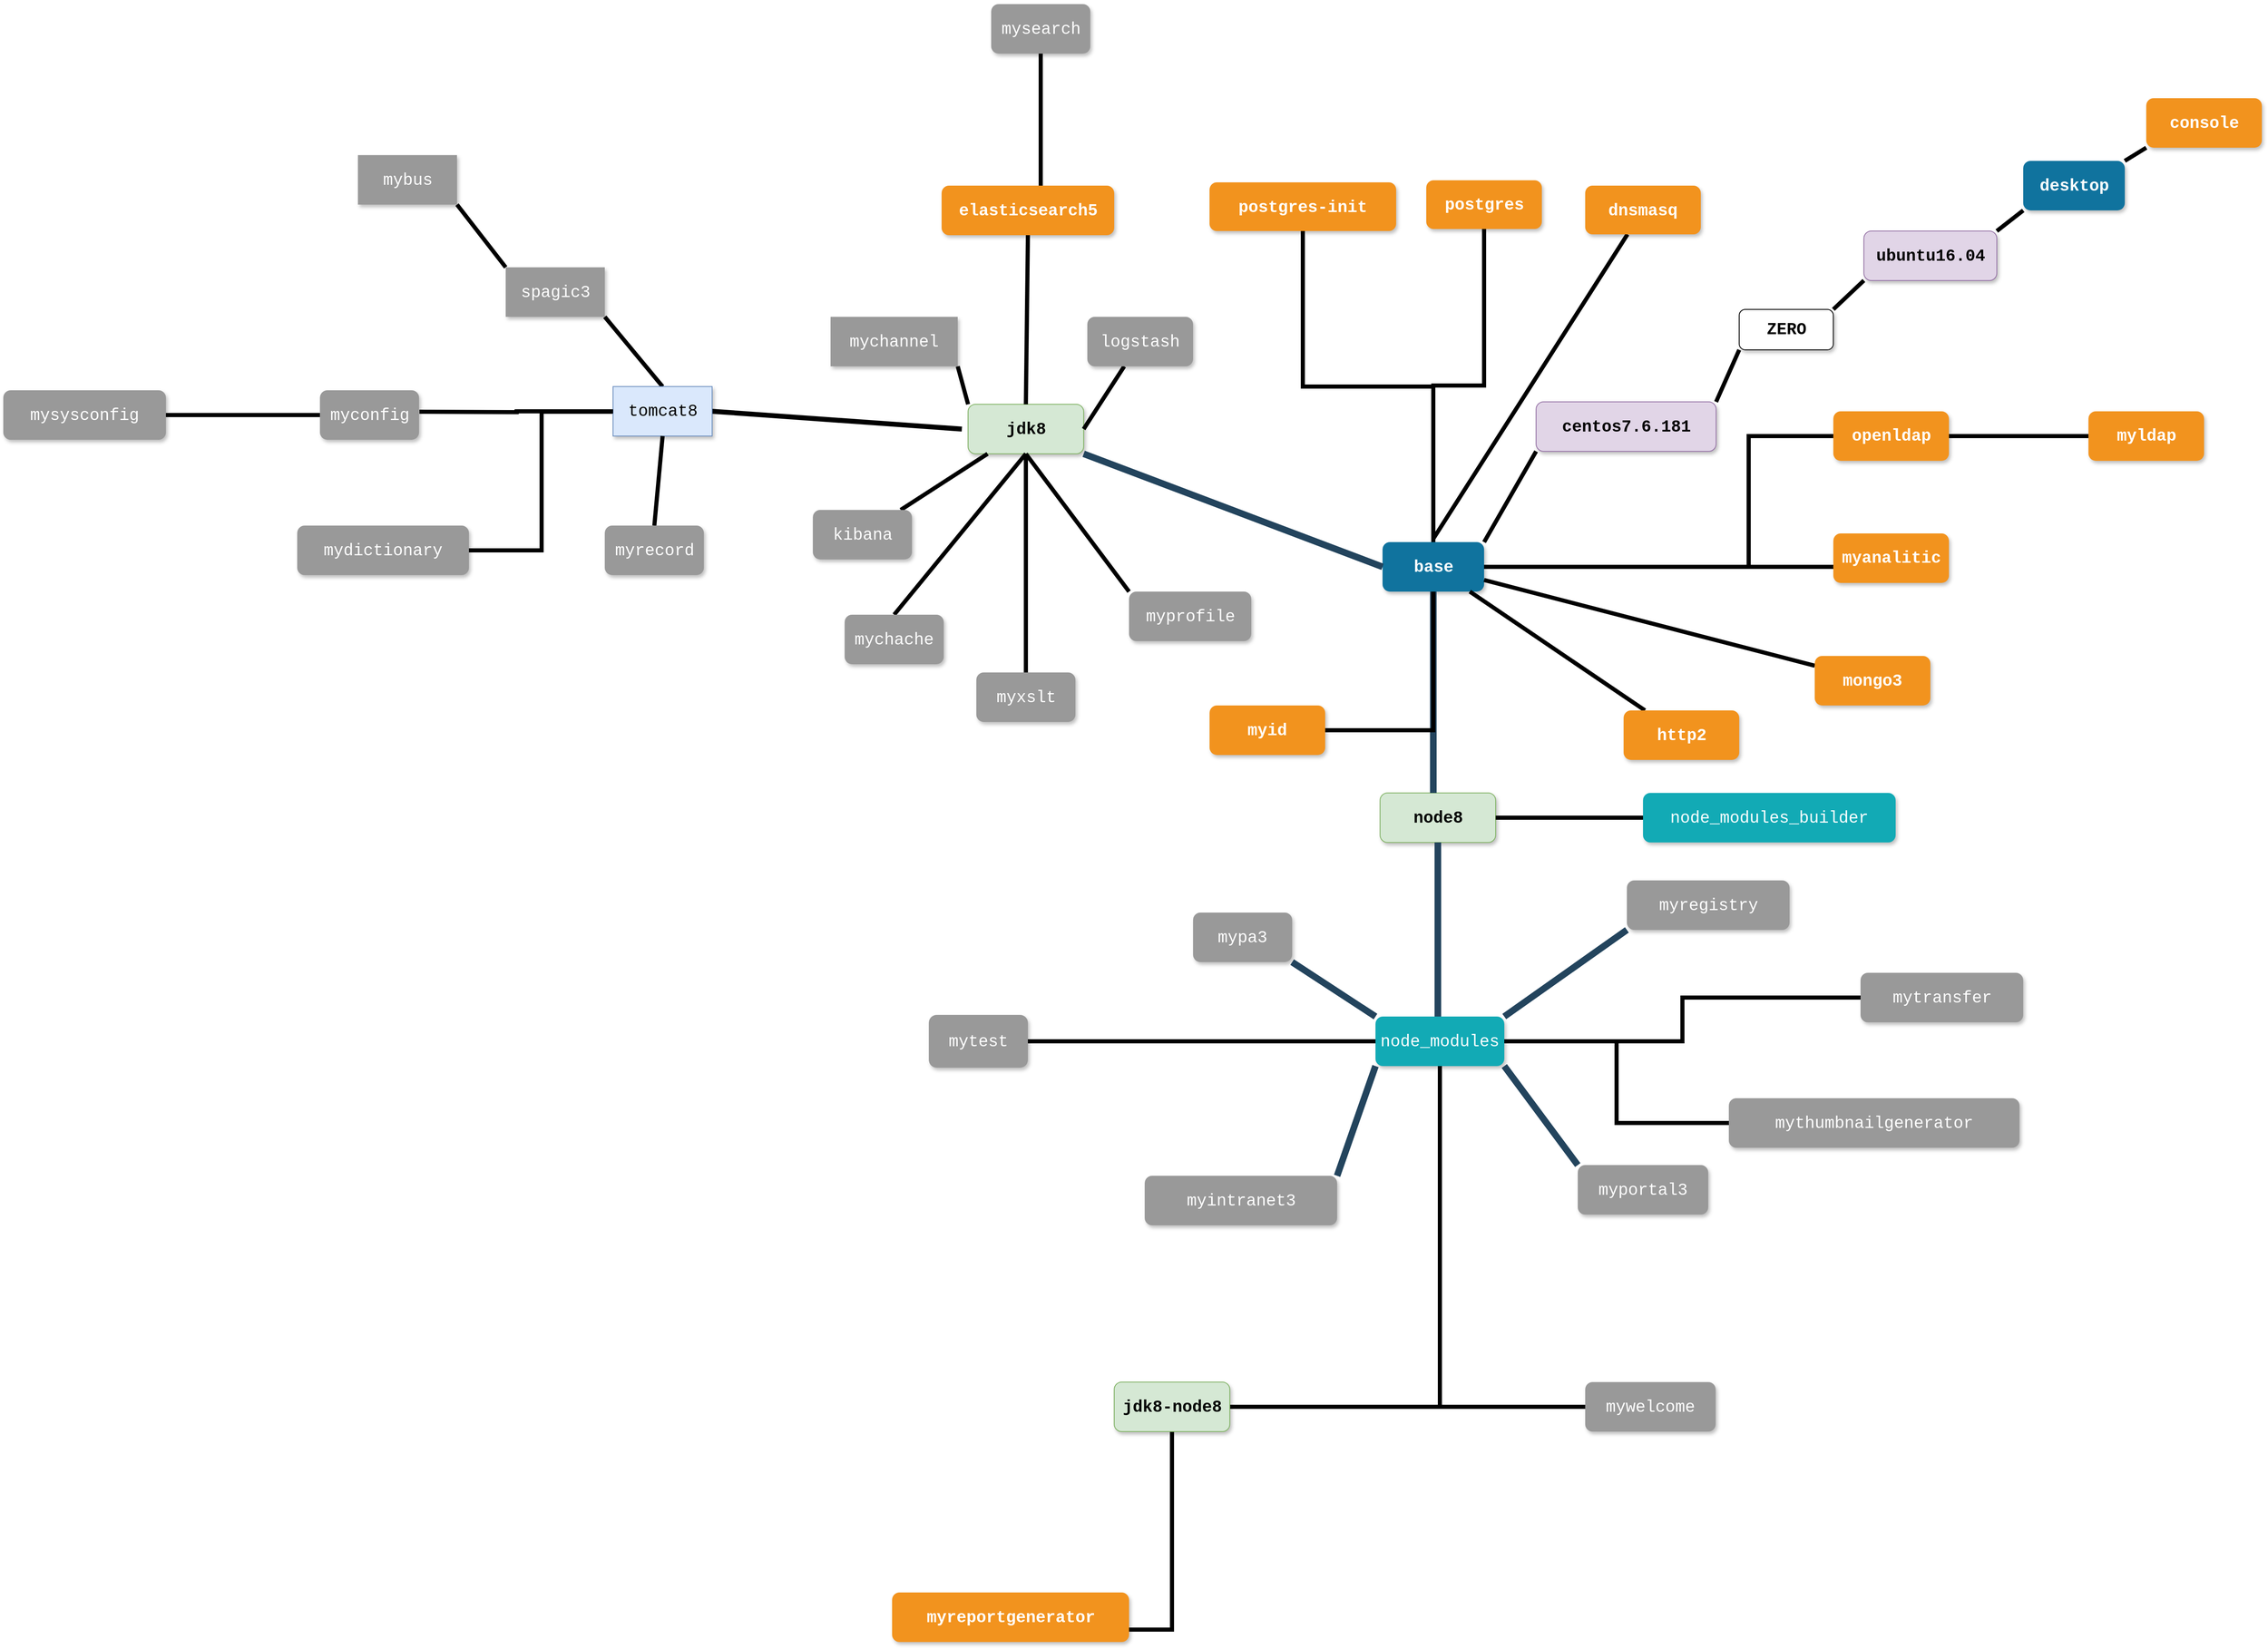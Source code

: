 <mxfile version="12.0.3" type="github" pages="1"><diagram name="Page-1" id="64c3da0e-402f-94eb-ee01-a36477274f13"><mxGraphModel dx="8627" dy="5380" grid="0" gridSize="10" guides="1" tooltips="1" connect="1" arrows="1" fold="1" page="1" pageScale="1" pageWidth="4681" pageHeight="3300" background="#ffffff" math="0" shadow="0"><root><mxCell id="0"/><mxCell id="1" parent="0"/><mxCell id="2" value="base" style="whiteSpace=wrap;rounded=1;shadow=1;fillColor=#10739E;strokeColor=none;fontColor=#FFFFFF;fontStyle=1;fontSize=20;fontFamily=Courier New;" parent="1" vertex="1"><mxGeometry x="756.539" y="273.977" width="123" height="60" as="geometry"/></mxCell><mxCell id="3" value="node8" style="whiteSpace=wrap;rounded=1;fillColor=#d5e8d4;strokeColor=#82b366;shadow=1;fontStyle=1;fontSize=20;fontFamily=Courier New;" parent="1" vertex="1"><mxGeometry x="753.539" y="577.977" width="140" height="60" as="geometry"/></mxCell><mxCell id="bUWu-asXfypw-r32qk8q-242" style="edgeStyle=orthogonalEdgeStyle;rounded=0;orthogonalLoop=1;jettySize=auto;html=1;entryX=1;entryY=0.5;entryDx=0;entryDy=0;strokeWidth=6;noEdgeStyle=1;orthogonal=1;endArrow=none;endFill=0;fontFamily=Courier New;fontSize=20;" edge="1" parent="1" target="bUWu-asXfypw-r32qk8q-240"><mxGeometry relative="1" as="geometry"><mxPoint x="247" y="137" as="sourcePoint"/></mxGeometry></mxCell><mxCell id="4" value="jdk8" style="whiteSpace=wrap;rounded=1;fillColor=#d5e8d4;strokeColor=#82b366;shadow=1;fontStyle=1;fontSize=20;fontFamily=Courier New;" parent="1" vertex="1"><mxGeometry x="254.539" y="106.977" width="140" height="60" as="geometry"/></mxCell><mxCell id="10" value="node_modules" style="whiteSpace=wrap;rounded=1;fillColor=#12AAB5;strokeColor=none;shadow=1;fontColor=#FFFFFF;fontFamily=Courier New;fontSize=20;" parent="1" vertex="1"><mxGeometry x="748" y="849" width="156" height="60" as="geometry"/></mxCell><mxCell id="23" value="myportal3" style="whiteSpace=wrap;rounded=1;fillColor=#999999;strokeColor=none;shadow=1;fontColor=#FFFFFF;fontStyle=0;fontFamily=Courier New;fontSize=20;" parent="1" vertex="1"><mxGeometry x="993" y="1029" width="158" height="60" as="geometry"/></mxCell><mxCell id="24" value="mypa3" style="whiteSpace=wrap;rounded=1;fillColor=#999999;strokeColor=none;shadow=1;fontColor=#FFFFFF;fontStyle=0;fontFamily=Courier New;fontSize=20;" parent="1" vertex="1"><mxGeometry x="527.039" y="722.977" width="120" height="60" as="geometry"/></mxCell><mxCell id="26" value="myregistry" style="whiteSpace=wrap;rounded=1;fillColor=#999999;strokeColor=none;shadow=1;fontColor=#FFFFFF;fontStyle=0;fontFamily=Courier New;fontSize=20;" parent="1" vertex="1"><mxGeometry x="1052.5" y="684" width="197" height="60" as="geometry"/></mxCell><mxCell id="27" value="myintranet3" style="whiteSpace=wrap;rounded=1;fillColor=#999999;strokeColor=none;shadow=1;fontColor=#FFFFFF;fontStyle=0;fontFamily=Courier New;fontSize=20;" parent="1" vertex="1"><mxGeometry x="468.5" y="1042" width="233" height="60" as="geometry"/></mxCell><mxCell id="103" value="" style="edgeStyle=elbowEdgeStyle;elbow=vertical;rounded=0;fontColor=#000000;endArrow=none;endFill=0;strokeWidth=8;strokeColor=#23445D;noEdgeStyle=1;orthogonal=1;fontFamily=Courier New;fontSize=20;" parent="1" source="3" target="10" edge="1"><mxGeometry width="100" height="100" relative="1" as="geometry"><mxPoint x="20" y="290" as="sourcePoint"/><mxPoint x="120" y="190" as="targetPoint"/><Array as="points"/></mxGeometry></mxCell><mxCell id="105" value="" style="edgeStyle=elbowEdgeStyle;elbow=horizontal;rounded=0;fontColor=#000000;endArrow=none;endFill=0;strokeWidth=8;strokeColor=#23445D;noEdgeStyle=1;orthogonal=1;fontFamily=Courier New;fontSize=20;" parent="1" source="10" target="23" edge="1"><mxGeometry width="100" height="100" relative="1" as="geometry"><mxPoint x="10" y="480" as="sourcePoint"/><mxPoint x="110" y="380" as="targetPoint"/><Array as="points"/></mxGeometry></mxCell><mxCell id="106" value="" style="edgeStyle=elbowEdgeStyle;elbow=horizontal;rounded=0;fontColor=#000000;endArrow=none;endFill=0;strokeWidth=8;strokeColor=#23445D;noEdgeStyle=1;orthogonal=1;fontFamily=Courier New;fontSize=20;" parent="1" source="10" target="24" edge="1"><mxGeometry width="100" height="100" relative="1" as="geometry"><mxPoint x="80" y="340" as="sourcePoint"/><mxPoint x="80" y="440" as="targetPoint"/><Array as="points"/></mxGeometry></mxCell><mxCell id="107" value="" style="edgeStyle=elbowEdgeStyle;elbow=horizontal;rounded=0;fontColor=#000000;endArrow=none;endFill=0;strokeWidth=8;strokeColor=#23445D;noEdgeStyle=1;orthogonal=1;fontFamily=Courier New;fontSize=20;" parent="1" source="10" target="27" edge="1"><mxGeometry width="100" height="100" relative="1" as="geometry"><mxPoint x="80" y="340" as="sourcePoint"/><mxPoint x="80" y="440" as="targetPoint"/><Array as="points"/></mxGeometry></mxCell><mxCell id="109" value="" style="edgeStyle=elbowEdgeStyle;elbow=horizontal;rounded=0;fontColor=#000000;endArrow=none;endFill=0;strokeWidth=8;strokeColor=#23445D;noEdgeStyle=1;orthogonal=1;fontFamily=Courier New;fontSize=20;" parent="1" source="10" target="26" edge="1"><mxGeometry width="100" height="100" relative="1" as="geometry"><mxPoint x="100" y="360" as="sourcePoint"/><mxPoint x="100" y="460" as="targetPoint"/><Array as="points"/></mxGeometry></mxCell><mxCell id="229" value="" style="edgeStyle=elbowEdgeStyle;elbow=vertical;rounded=0;fontColor=#000000;endArrow=none;endFill=0;strokeWidth=8;strokeColor=#23445D;noEdgeStyle=1;orthogonal=1;fontFamily=Courier New;fontSize=20;" parent="1" source="2" target="3" edge="1"><mxGeometry width="100" height="100" relative="1" as="geometry"><mxPoint x="540" y="140" as="sourcePoint"/><mxPoint x="640" y="40" as="targetPoint"/><Array as="points"/></mxGeometry></mxCell><mxCell id="230" value="" style="edgeStyle=elbowEdgeStyle;elbow=vertical;rounded=0;fontColor=#000000;endArrow=none;endFill=0;strokeWidth=8;strokeColor=#23445D;noEdgeStyle=1;orthogonal=1;fontFamily=Courier New;fontSize=20;exitX=0;exitY=0.5;exitDx=0;exitDy=0;" parent="1" source="2" target="4" edge="1"><mxGeometry width="100" height="100" relative="1" as="geometry"><mxPoint x="550" y="150" as="sourcePoint"/><mxPoint x="650" y="50" as="targetPoint"/><Array as="points"/></mxGeometry></mxCell><mxCell id="bUWu-asXfypw-r32qk8q-245" style="edgeStyle=orthogonalEdgeStyle;rounded=0;orthogonalLoop=1;jettySize=auto;html=1;endArrow=none;endFill=0;strokeWidth=5;noEdgeStyle=1;orthogonal=1;fontFamily=Courier New;fontSize=20;" edge="1" parent="1" source="bUWu-asXfypw-r32qk8q-230" target="4"><mxGeometry relative="1" as="geometry"/></mxCell><mxCell id="bUWu-asXfypw-r32qk8q-230" value="mychannel" style="whiteSpace=wrap;rounded=1;fillColor=#999999;strokeColor=none;shadow=1;fontColor=#FFFFFF;fontStyle=0;arcSize=0;fontFamily=Courier New;fontSize=20;" vertex="1" parent="1"><mxGeometry x="88" y="1" width="154" height="60" as="geometry"/></mxCell><mxCell id="bUWu-asXfypw-r32qk8q-246" style="edgeStyle=orthogonalEdgeStyle;rounded=0;orthogonalLoop=1;jettySize=auto;html=1;endArrow=none;endFill=0;strokeWidth=5;noEdgeStyle=1;orthogonal=1;fontFamily=Courier New;fontSize=20;entryX=0.5;entryY=1;entryDx=0;entryDy=0;exitX=0.5;exitY=0;exitDx=0;exitDy=0;" edge="1" parent="1" source="bUWu-asXfypw-r32qk8q-231" target="4"><mxGeometry relative="1" as="geometry"><mxPoint x="265" y="326" as="sourcePoint"/><Array as="points"/></mxGeometry></mxCell><mxCell id="bUWu-asXfypw-r32qk8q-231" value="mychache" style="whiteSpace=wrap;rounded=1;fillColor=#999999;strokeColor=none;shadow=1;fontColor=#FFFFFF;fontStyle=0;fontFamily=Courier New;fontSize=20;" vertex="1" parent="1"><mxGeometry x="105.039" y="361.977" width="120" height="60" as="geometry"/></mxCell><mxCell id="bUWu-asXfypw-r32qk8q-248" style="edgeStyle=orthogonalEdgeStyle;rounded=0;orthogonalLoop=1;jettySize=auto;html=1;endArrow=none;endFill=0;strokeWidth=5;noEdgeStyle=1;orthogonal=1;fontFamily=Courier New;fontSize=20;" edge="1" parent="1" source="bUWu-asXfypw-r32qk8q-236" target="bUWu-asXfypw-r32qk8q-237"><mxGeometry relative="1" as="geometry"><Array as="points"/></mxGeometry></mxCell><mxCell id="bUWu-asXfypw-r32qk8q-236" value="mybus" style="whiteSpace=wrap;rounded=1;fillColor=#999999;strokeColor=none;shadow=1;fontColor=#FFFFFF;fontStyle=0;arcSize=0;fontFamily=Courier New;fontSize=20;" vertex="1" parent="1"><mxGeometry x="-484.461" y="-195.023" width="120" height="60" as="geometry"/></mxCell><mxCell id="bUWu-asXfypw-r32qk8q-247" style="edgeStyle=orthogonalEdgeStyle;rounded=0;orthogonalLoop=1;jettySize=auto;html=1;entryX=0.5;entryY=0;entryDx=0;entryDy=0;endArrow=none;endFill=0;strokeWidth=5;noEdgeStyle=1;orthogonal=1;fontFamily=Courier New;fontSize=20;" edge="1" parent="1" source="bUWu-asXfypw-r32qk8q-237" target="bUWu-asXfypw-r32qk8q-240"><mxGeometry relative="1" as="geometry"><Array as="points"/></mxGeometry></mxCell><mxCell id="bUWu-asXfypw-r32qk8q-237" value="spagic3" style="whiteSpace=wrap;rounded=1;fillColor=#999999;strokeColor=none;shadow=1;fontColor=#FFFFFF;fontStyle=0;arcSize=0;fontFamily=Courier New;fontSize=20;" vertex="1" parent="1"><mxGeometry x="-305.461" y="-59.023" width="120" height="60" as="geometry"/></mxCell><mxCell id="bUWu-asXfypw-r32qk8q-240" value="tomcat8" style="whiteSpace=wrap;rounded=1;fillColor=#dae8fc;strokeColor=#6c8ebf;shadow=1;fontStyle=0;arcSize=0;fontFamily=Courier New;fontSize=20;" vertex="1" parent="1"><mxGeometry x="-175.461" y="85.477" width="120" height="60" as="geometry"/></mxCell><mxCell id="bUWu-asXfypw-r32qk8q-251" style="edgeStyle=orthogonalEdgeStyle;rounded=0;orthogonalLoop=1;jettySize=auto;html=1;strokeWidth=5;endArrow=none;endFill=0;noEdgeStyle=1;orthogonal=1;fontFamily=Courier New;fontSize=20;entryX=0.5;entryY=1;entryDx=0;entryDy=0;" edge="1" parent="1" source="bUWu-asXfypw-r32qk8q-249" target="4"><mxGeometry relative="1" as="geometry"><Array as="points"/></mxGeometry></mxCell><mxCell id="bUWu-asXfypw-r32qk8q-249" value="myprofile" style="whiteSpace=wrap;rounded=1;fillColor=#999999;strokeColor=none;shadow=1;fontColor=#FFFFFF;fontStyle=0;fontFamily=Courier New;fontSize=20;" vertex="1" parent="1"><mxGeometry x="449.5" y="334" width="148" height="60" as="geometry"/></mxCell><mxCell id="bUWu-asXfypw-r32qk8q-253" style="edgeStyle=orthogonalEdgeStyle;rounded=0;orthogonalLoop=1;jettySize=auto;html=1;endArrow=none;endFill=0;strokeWidth=5;noEdgeStyle=1;orthogonal=1;fontFamily=Courier New;fontSize=20;entryX=0.5;entryY=1;entryDx=0;entryDy=0;exitX=0.5;exitY=0;exitDx=0;exitDy=0;" edge="1" parent="1" source="bUWu-asXfypw-r32qk8q-252" target="bUWu-asXfypw-r32qk8q-240"><mxGeometry relative="1" as="geometry"><Array as="points"/></mxGeometry></mxCell><mxCell id="bUWu-asXfypw-r32qk8q-252" value="myrecord" style="whiteSpace=wrap;rounded=1;fillColor=#999999;strokeColor=none;shadow=1;fontColor=#FFFFFF;fontStyle=0;fontFamily=Courier New;fontSize=20;" vertex="1" parent="1"><mxGeometry x="-185.461" y="253.977" width="120" height="60" as="geometry"/></mxCell><mxCell id="bUWu-asXfypw-r32qk8q-257" style="edgeStyle=orthogonalEdgeStyle;rounded=0;orthogonalLoop=1;jettySize=auto;html=1;endArrow=none;endFill=0;strokeWidth=5;noEdgeStyle=1;orthogonal=1;fontFamily=Courier New;fontSize=20;entryX=0.5;entryY=0;entryDx=0;entryDy=0;exitX=0.5;exitY=1;exitDx=0;exitDy=0;" edge="1" parent="1" source="bUWu-asXfypw-r32qk8q-254" target="4"><mxGeometry relative="1" as="geometry"><Array as="points"/></mxGeometry></mxCell><mxCell id="bUWu-asXfypw-r32qk8q-254" value="elasticsearch5" style="whiteSpace=wrap;rounded=1;fillColor=#F2931E;strokeColor=none;shadow=1;fontColor=#FFFFFF;fontStyle=1;fontSize=20;fontFamily=Courier New;" vertex="1" parent="1"><mxGeometry x="222.5" y="-158" width="209" height="60" as="geometry"/></mxCell><mxCell id="bUWu-asXfypw-r32qk8q-256" style="edgeStyle=orthogonalEdgeStyle;rounded=0;orthogonalLoop=1;jettySize=auto;html=1;endArrow=none;endFill=0;strokeWidth=5;noEdgeStyle=1;orthogonal=1;fontFamily=Courier New;fontSize=20;" edge="1" parent="1" source="bUWu-asXfypw-r32qk8q-255" target="bUWu-asXfypw-r32qk8q-254"><mxGeometry relative="1" as="geometry"><Array as="points"/></mxGeometry></mxCell><mxCell id="bUWu-asXfypw-r32qk8q-255" value="mysearch" style="whiteSpace=wrap;rounded=1;fillColor=#999999;strokeColor=none;shadow=1;fontColor=#FFFFFF;fontStyle=0;fontFamily=Courier New;fontSize=20;" vertex="1" parent="1"><mxGeometry x="282.539" y="-378.023" width="120" height="60" as="geometry"/></mxCell><mxCell id="bUWu-asXfypw-r32qk8q-262" style="edgeStyle=orthogonalEdgeStyle;rounded=0;orthogonalLoop=1;jettySize=auto;html=1;endArrow=none;endFill=0;strokeWidth=5;noEdgeStyle=1;orthogonal=1;fontFamily=Courier New;fontSize=20;" edge="1" parent="1" source="bUWu-asXfypw-r32qk8q-258" target="bUWu-asXfypw-r32qk8q-261"><mxGeometry relative="1" as="geometry"><Array as="points"/></mxGeometry></mxCell><mxCell id="bUWu-asXfypw-r32qk8q-258" value="desktop" style="whiteSpace=wrap;rounded=1;shadow=1;fillColor=#10739E;strokeColor=none;fontColor=#FFFFFF;fontStyle=1;fontSize=20;fontFamily=Courier New;" vertex="1" parent="1"><mxGeometry x="1532.539" y="-188.023" width="123" height="60" as="geometry"/></mxCell><mxCell id="bUWu-asXfypw-r32qk8q-260" style="edgeStyle=orthogonalEdgeStyle;rounded=0;orthogonalLoop=1;jettySize=auto;html=1;endArrow=none;endFill=0;strokeWidth=5;noEdgeStyle=1;orthogonal=1;fontFamily=Courier New;fontSize=20;" edge="1" parent="1" source="bUWu-asXfypw-r32qk8q-259" target="bUWu-asXfypw-r32qk8q-258"><mxGeometry relative="1" as="geometry"><Array as="points"/></mxGeometry></mxCell><mxCell id="bUWu-asXfypw-r32qk8q-259" value="console" style="whiteSpace=wrap;rounded=1;fillColor=#F2931E;strokeColor=none;shadow=1;fontColor=#FFFFFF;fontStyle=1;fontSize=20;fontFamily=Courier New;" vertex="1" parent="1"><mxGeometry x="1681.539" y="-264.023" width="140" height="60" as="geometry"/></mxCell><mxCell id="bUWu-asXfypw-r32qk8q-266" style="edgeStyle=orthogonalEdgeStyle;rounded=0;orthogonalLoop=1;jettySize=auto;html=1;endArrow=none;endFill=0;strokeWidth=5;noEdgeStyle=1;orthogonal=1;fontFamily=Courier New;fontSize=20;" edge="1" parent="1" source="bUWu-asXfypw-r32qk8q-261" target="bUWu-asXfypw-r32qk8q-265"><mxGeometry relative="1" as="geometry"><Array as="points"/></mxGeometry></mxCell><mxCell id="bUWu-asXfypw-r32qk8q-261" value="ubuntu16.04" style="whiteSpace=wrap;rounded=1;shadow=1;fillColor=#e1d5e7;strokeColor=#9673a6;fontStyle=1;fontSize=20;fontFamily=Courier New;" vertex="1" parent="1"><mxGeometry x="1339.539" y="-103.023" width="161" height="60" as="geometry"/></mxCell><mxCell id="bUWu-asXfypw-r32qk8q-264" style="edgeStyle=orthogonalEdgeStyle;rounded=0;orthogonalLoop=1;jettySize=auto;html=1;endArrow=none;endFill=0;strokeWidth=5;noEdgeStyle=1;orthogonal=1;fontFamily=Courier New;fontSize=20;" edge="1" parent="1" source="bUWu-asXfypw-r32qk8q-263" target="2"><mxGeometry relative="1" as="geometry"><Array as="points"/></mxGeometry></mxCell><mxCell id="bUWu-asXfypw-r32qk8q-267" style="edgeStyle=orthogonalEdgeStyle;rounded=0;orthogonalLoop=1;jettySize=auto;html=1;endArrow=none;endFill=0;strokeWidth=5;noEdgeStyle=1;orthogonal=1;fontFamily=Courier New;fontSize=20;" edge="1" parent="1" source="bUWu-asXfypw-r32qk8q-263" target="bUWu-asXfypw-r32qk8q-265"><mxGeometry relative="1" as="geometry"><Array as="points"/></mxGeometry></mxCell><mxCell id="bUWu-asXfypw-r32qk8q-263" value="centos7.6.181" style="whiteSpace=wrap;rounded=1;shadow=1;fillColor=#e1d5e7;strokeColor=#9673a6;fontStyle=1;fontSize=20;fontFamily=Courier New;" vertex="1" parent="1"><mxGeometry x="942.539" y="103.977" width="218" height="60" as="geometry"/></mxCell><mxCell id="bUWu-asXfypw-r32qk8q-265" value="ZERO" style="whiteSpace=wrap;rounded=1;shadow=1;fontStyle=1;fontSize=20;fontFamily=Courier New;" vertex="1" parent="1"><mxGeometry x="1188.539" y="-8.023" width="114" height="49" as="geometry"/></mxCell><mxCell id="bUWu-asXfypw-r32qk8q-270" style="edgeStyle=orthogonalEdgeStyle;rounded=0;orthogonalLoop=1;jettySize=auto;html=1;endArrow=none;endFill=0;strokeWidth=5;noEdgeStyle=1;fontFamily=Courier New;fontSize=20;" edge="1" parent="1" source="bUWu-asXfypw-r32qk8q-268"><mxGeometry relative="1" as="geometry"><mxPoint x="818" y="270" as="targetPoint"/></mxGeometry></mxCell><mxCell id="bUWu-asXfypw-r32qk8q-268" value="dnsmasq" style="whiteSpace=wrap;rounded=1;fillColor=#F2931E;strokeColor=none;shadow=1;fontColor=#FFFFFF;fontStyle=1;fontSize=20;fontFamily=Courier New;" vertex="1" parent="1"><mxGeometry x="1002" y="-158" width="140" height="59" as="geometry"/></mxCell><mxCell id="bUWu-asXfypw-r32qk8q-272" style="edgeStyle=orthogonalEdgeStyle;rounded=0;orthogonalLoop=1;jettySize=auto;html=1;endArrow=none;endFill=0;strokeWidth=5;noEdgeStyle=1;fontFamily=Courier New;fontSize=20;" edge="1" parent="1" source="bUWu-asXfypw-r32qk8q-271" target="2"><mxGeometry relative="1" as="geometry"/></mxCell><mxCell id="bUWu-asXfypw-r32qk8q-271" value="http2" style="whiteSpace=wrap;rounded=1;fillColor=#F2931E;strokeColor=none;shadow=1;fontColor=#FFFFFF;fontStyle=1;fontSize=20;fontFamily=Courier New;" vertex="1" parent="1"><mxGeometry x="1048.539" y="477.977" width="140" height="60" as="geometry"/></mxCell><mxCell id="bUWu-asXfypw-r32qk8q-274" style="edgeStyle=orthogonalEdgeStyle;rounded=0;orthogonalLoop=1;jettySize=auto;html=1;endArrow=none;endFill=0;strokeWidth=5;noEdgeStyle=1;fontFamily=Courier New;fontSize=20;" edge="1" parent="1" source="bUWu-asXfypw-r32qk8q-273" target="4"><mxGeometry relative="1" as="geometry"/></mxCell><mxCell id="bUWu-asXfypw-r32qk8q-273" value="kibana" style="whiteSpace=wrap;rounded=1;fillColor=#999999;strokeColor=none;shadow=1;fontColor=#FFFFFF;fontStyle=0;fontFamily=Courier New;fontSize=20;" vertex="1" parent="1"><mxGeometry x="66.539" y="234.977" width="120" height="60" as="geometry"/></mxCell><mxCell id="bUWu-asXfypw-r32qk8q-276" style="edgeStyle=orthogonalEdgeStyle;rounded=0;orthogonalLoop=1;jettySize=auto;html=1;endArrow=none;endFill=0;strokeWidth=5;entryX=1;entryY=0.5;entryDx=0;entryDy=0;noEdgeStyle=1;fontFamily=Courier New;fontSize=20;" edge="1" parent="1" source="bUWu-asXfypw-r32qk8q-275" target="4"><mxGeometry relative="1" as="geometry"/></mxCell><mxCell id="bUWu-asXfypw-r32qk8q-275" value="logstash" style="whiteSpace=wrap;rounded=1;fillColor=#999999;strokeColor=none;shadow=1;fontColor=#FFFFFF;fontStyle=0;fontFamily=Courier New;fontSize=20;" vertex="1" parent="1"><mxGeometry x="399" y="1" width="128" height="60" as="geometry"/></mxCell><mxCell id="bUWu-asXfypw-r32qk8q-280" style="edgeStyle=orthogonalEdgeStyle;rounded=0;orthogonalLoop=1;jettySize=auto;html=1;endArrow=none;endFill=0;strokeWidth=5;noEdgeStyle=1;fontFamily=Courier New;fontSize=20;" edge="1" parent="1" source="bUWu-asXfypw-r32qk8q-277" target="2"><mxGeometry relative="1" as="geometry"/></mxCell><mxCell id="bUWu-asXfypw-r32qk8q-277" value="mongo3" style="whiteSpace=wrap;rounded=1;fillColor=#F2931E;strokeColor=none;shadow=1;fontColor=#FFFFFF;fontStyle=1;fontSize=20;fontFamily=Courier New;" vertex="1" parent="1"><mxGeometry x="1280.039" y="411.977" width="140" height="60" as="geometry"/></mxCell><mxCell id="bUWu-asXfypw-r32qk8q-282" style="edgeStyle=orthogonalEdgeStyle;rounded=0;orthogonalLoop=1;jettySize=auto;html=1;endArrow=none;endFill=0;strokeWidth=5;fontFamily=Courier New;fontSize=20;" edge="1" parent="1" source="bUWu-asXfypw-r32qk8q-281" target="2"><mxGeometry relative="1" as="geometry"><Array as="points"><mxPoint x="1200" y="304"/><mxPoint x="1200" y="304"/></Array></mxGeometry></mxCell><mxCell id="bUWu-asXfypw-r32qk8q-281" value="myanalitic" style="whiteSpace=wrap;rounded=1;fillColor=#F2931E;strokeColor=none;shadow=1;fontColor=#FFFFFF;fontStyle=1;fontSize=20;fontFamily=Courier New;" vertex="1" parent="1"><mxGeometry x="1302.539" y="263.477" width="140" height="60" as="geometry"/></mxCell><mxCell id="bUWu-asXfypw-r32qk8q-284" style="edgeStyle=orthogonalEdgeStyle;rounded=0;orthogonalLoop=1;jettySize=auto;html=1;entryX=0;entryY=0.5;entryDx=0;entryDy=0;endArrow=none;endFill=0;strokeWidth=5;fontFamily=Courier New;fontSize=20;" edge="1" parent="1" target="bUWu-asXfypw-r32qk8q-240"><mxGeometry relative="1" as="geometry"><mxPoint x="-410" y="116" as="sourcePoint"/></mxGeometry></mxCell><mxCell id="bUWu-asXfypw-r32qk8q-296" style="edgeStyle=orthogonalEdgeStyle;rounded=0;orthogonalLoop=1;jettySize=auto;html=1;endArrow=none;endFill=0;strokeWidth=5;fontFamily=Courier New;fontSize=20;" edge="1" parent="1" source="bUWu-asXfypw-r32qk8q-283" target="bUWu-asXfypw-r32qk8q-295"><mxGeometry relative="1" as="geometry"/></mxCell><mxCell id="bUWu-asXfypw-r32qk8q-283" value="myconfig" style="whiteSpace=wrap;rounded=1;fillColor=#999999;strokeColor=none;shadow=1;fontColor=#FFFFFF;fontStyle=0;fontFamily=Courier New;fontSize=20;" vertex="1" parent="1"><mxGeometry x="-530.461" y="89.977" width="120" height="60" as="geometry"/></mxCell><mxCell id="bUWu-asXfypw-r32qk8q-287" style="edgeStyle=orthogonalEdgeStyle;rounded=0;orthogonalLoop=1;jettySize=auto;html=1;endArrow=none;endFill=0;strokeWidth=5;fontFamily=Courier New;fontSize=20;" edge="1" parent="1" source="bUWu-asXfypw-r32qk8q-286"><mxGeometry relative="1" as="geometry"><mxPoint x="-176" y="116" as="targetPoint"/><Array as="points"><mxPoint x="-262" y="284"/><mxPoint x="-262" y="116"/><mxPoint x="-176" y="116"/></Array></mxGeometry></mxCell><mxCell id="bUWu-asXfypw-r32qk8q-286" value="mydictionary" style="whiteSpace=wrap;rounded=1;fillColor=#999999;strokeColor=none;shadow=1;fontColor=#FFFFFF;fontStyle=0;fontFamily=Courier New;fontSize=20;" vertex="1" parent="1"><mxGeometry x="-558" y="254" width="208" height="60" as="geometry"/></mxCell><mxCell id="bUWu-asXfypw-r32qk8q-289" style="edgeStyle=orthogonalEdgeStyle;rounded=0;orthogonalLoop=1;jettySize=auto;html=1;endArrow=none;endFill=0;strokeWidth=5;fontFamily=Courier New;fontSize=20;" edge="1" parent="1" source="bUWu-asXfypw-r32qk8q-288" target="2"><mxGeometry relative="1" as="geometry"/></mxCell><mxCell id="bUWu-asXfypw-r32qk8q-288" value="myid" style="whiteSpace=wrap;rounded=1;fillColor=#F2931E;strokeColor=none;shadow=1;fontColor=#FFFFFF;fontStyle=1;fontSize=20;fontFamily=Courier New;" vertex="1" parent="1"><mxGeometry x="547.039" y="471.977" width="140" height="60" as="geometry"/></mxCell><mxCell id="bUWu-asXfypw-r32qk8q-292" style="edgeStyle=orthogonalEdgeStyle;rounded=0;orthogonalLoop=1;jettySize=auto;html=1;endArrow=none;endFill=0;strokeWidth=5;fontFamily=Courier New;fontSize=20;" edge="1" parent="1" source="bUWu-asXfypw-r32qk8q-290" target="bUWu-asXfypw-r32qk8q-291"><mxGeometry relative="1" as="geometry"/></mxCell><mxCell id="bUWu-asXfypw-r32qk8q-290" value="myldap" style="whiteSpace=wrap;rounded=1;fillColor=#F2931E;strokeColor=none;shadow=1;fontColor=#FFFFFF;fontStyle=1;fontSize=20;fontFamily=Courier New;" vertex="1" parent="1"><mxGeometry x="1611.539" y="115.477" width="140" height="60" as="geometry"/></mxCell><mxCell id="bUWu-asXfypw-r32qk8q-316" style="edgeStyle=orthogonalEdgeStyle;rounded=0;orthogonalLoop=1;jettySize=auto;html=1;entryX=1;entryY=0.5;entryDx=0;entryDy=0;endArrow=none;endFill=0;strokeWidth=5;fontFamily=Courier New;fontSize=20;" edge="1" parent="1" source="bUWu-asXfypw-r32qk8q-291" target="2"><mxGeometry relative="1" as="geometry"><Array as="points"><mxPoint x="1200" y="145"/><mxPoint x="1200" y="304"/></Array></mxGeometry></mxCell><mxCell id="bUWu-asXfypw-r32qk8q-291" value="openldap" style="whiteSpace=wrap;rounded=1;fillColor=#F2931E;strokeColor=none;shadow=1;fontColor=#FFFFFF;fontStyle=1;fontSize=20;fontFamily=Courier New;" vertex="1" parent="1"><mxGeometry x="1302.539" y="115.477" width="140" height="60" as="geometry"/></mxCell><mxCell id="bUWu-asXfypw-r32qk8q-294" style="edgeStyle=orthogonalEdgeStyle;rounded=0;orthogonalLoop=1;jettySize=auto;html=1;endArrow=none;endFill=0;strokeWidth=5;fontFamily=Courier New;fontSize=20;" edge="1" parent="1" source="bUWu-asXfypw-r32qk8q-293" target="3"><mxGeometry relative="1" as="geometry"/></mxCell><mxCell id="bUWu-asXfypw-r32qk8q-293" value="node_modules_builder" style="whiteSpace=wrap;rounded=1;fillColor=#12AAB5;strokeColor=none;shadow=1;fontColor=#FFFFFF;fontFamily=Courier New;fontSize=20;" vertex="1" parent="1"><mxGeometry x="1072" y="578" width="306" height="60" as="geometry"/></mxCell><mxCell id="bUWu-asXfypw-r32qk8q-295" value="mysysconfig" style="whiteSpace=wrap;rounded=1;fillColor=#999999;strokeColor=none;shadow=1;fontColor=#FFFFFF;fontStyle=0;fontFamily=Courier New;fontSize=20;" vertex="1" parent="1"><mxGeometry x="-914" y="90" width="197" height="60" as="geometry"/></mxCell><mxCell id="bUWu-asXfypw-r32qk8q-298" style="edgeStyle=orthogonalEdgeStyle;rounded=0;orthogonalLoop=1;jettySize=auto;html=1;endArrow=none;endFill=0;strokeWidth=5;fontFamily=Courier New;fontSize=20;exitX=1;exitY=0.5;exitDx=0;exitDy=0;" edge="1" parent="1" source="bUWu-asXfypw-r32qk8q-297" target="10"><mxGeometry relative="1" as="geometry"/></mxCell><mxCell id="bUWu-asXfypw-r32qk8q-297" value="mytest" style="whiteSpace=wrap;rounded=1;fillColor=#999999;strokeColor=none;shadow=1;fontColor=#FFFFFF;fontStyle=0;fontFamily=Courier New;fontSize=20;" vertex="1" parent="1"><mxGeometry x="207" y="847" width="120" height="64" as="geometry"/></mxCell><mxCell id="bUWu-asXfypw-r32qk8q-303" style="edgeStyle=orthogonalEdgeStyle;rounded=0;orthogonalLoop=1;jettySize=auto;html=1;endArrow=none;endFill=0;strokeWidth=5;fontFamily=Courier New;fontSize=20;entryX=0.5;entryY=0;entryDx=0;entryDy=0;" edge="1" parent="1" source="bUWu-asXfypw-r32qk8q-301" target="2"><mxGeometry relative="1" as="geometry"><mxPoint x="756" y="277" as="targetPoint"/></mxGeometry></mxCell><mxCell id="bUWu-asXfypw-r32qk8q-301" value="postgres-init" style="whiteSpace=wrap;rounded=1;fillColor=#F2931E;strokeColor=none;shadow=1;fontColor=#FFFFFF;fontStyle=1;fontSize=20;fontFamily=Courier New;" vertex="1" parent="1"><mxGeometry x="547" y="-162" width="226" height="59" as="geometry"/></mxCell><mxCell id="bUWu-asXfypw-r32qk8q-304" value="myreportgenerator" style="whiteSpace=wrap;rounded=1;fillColor=#F2931E;strokeColor=none;shadow=1;fontColor=#FFFFFF;fontStyle=1;fontSize=20;fontFamily=Courier New;" vertex="1" parent="1"><mxGeometry x="162.5" y="1547" width="287" height="60" as="geometry"/></mxCell><mxCell id="bUWu-asXfypw-r32qk8q-306" style="edgeStyle=orthogonalEdgeStyle;rounded=0;orthogonalLoop=1;jettySize=auto;html=1;entryX=1;entryY=0.75;entryDx=0;entryDy=0;endArrow=none;endFill=0;strokeWidth=5;fontFamily=Courier New;fontSize=20;" edge="1" parent="1" source="bUWu-asXfypw-r32qk8q-305" target="bUWu-asXfypw-r32qk8q-304"><mxGeometry relative="1" as="geometry"/></mxCell><mxCell id="bUWu-asXfypw-r32qk8q-320" style="edgeStyle=orthogonalEdgeStyle;rounded=0;orthogonalLoop=1;jettySize=auto;html=1;entryX=0.5;entryY=1;entryDx=0;entryDy=0;endArrow=none;endFill=0;strokeWidth=5;fontFamily=Courier New;fontSize=20;" edge="1" parent="1" source="bUWu-asXfypw-r32qk8q-305" target="10"><mxGeometry relative="1" as="geometry"/></mxCell><mxCell id="bUWu-asXfypw-r32qk8q-305" value="jdk8-node8" style="whiteSpace=wrap;rounded=1;fillColor=#d5e8d4;strokeColor=#82b366;shadow=1;fontStyle=1;fontSize=20;fontFamily=Courier New;" vertex="1" parent="1"><mxGeometry x="431.539" y="1291.977" width="140" height="60" as="geometry"/></mxCell><mxCell id="bUWu-asXfypw-r32qk8q-308" style="edgeStyle=orthogonalEdgeStyle;rounded=0;orthogonalLoop=1;jettySize=auto;html=1;entryX=1;entryY=0.5;entryDx=0;entryDy=0;endArrow=none;endFill=0;strokeWidth=5;fontFamily=Courier New;fontSize=20;" edge="1" parent="1" source="bUWu-asXfypw-r32qk8q-307" target="10"><mxGeometry relative="1" as="geometry"/></mxCell><mxCell id="bUWu-asXfypw-r32qk8q-307" value="mytransfer" style="whiteSpace=wrap;rounded=1;fillColor=#999999;strokeColor=none;shadow=1;fontColor=#FFFFFF;fontStyle=0;fontFamily=Courier New;fontSize=20;" vertex="1" parent="1"><mxGeometry x="1335.5" y="796" width="197" height="60" as="geometry"/></mxCell><mxCell id="bUWu-asXfypw-r32qk8q-311" style="edgeStyle=orthogonalEdgeStyle;rounded=0;orthogonalLoop=1;jettySize=auto;html=1;entryX=1;entryY=0.5;entryDx=0;entryDy=0;endArrow=none;endFill=0;strokeWidth=5;fontFamily=Courier New;fontSize=20;" edge="1" parent="1" source="bUWu-asXfypw-r32qk8q-310" target="10"><mxGeometry relative="1" as="geometry"/></mxCell><mxCell id="bUWu-asXfypw-r32qk8q-310" value="mythumbnailgenerator" style="whiteSpace=wrap;rounded=1;fillColor=#999999;strokeColor=none;shadow=1;fontColor=#FFFFFF;fontStyle=0;fontFamily=Courier New;fontSize=20;" vertex="1" parent="1"><mxGeometry x="1176" y="948" width="352" height="60" as="geometry"/></mxCell><mxCell id="bUWu-asXfypw-r32qk8q-313" style="edgeStyle=orthogonalEdgeStyle;rounded=0;orthogonalLoop=1;jettySize=auto;html=1;endArrow=none;endFill=0;strokeWidth=5;fontFamily=Courier New;fontSize=20;" edge="1" parent="1" source="bUWu-asXfypw-r32qk8q-312" target="10"><mxGeometry relative="1" as="geometry"/></mxCell><mxCell id="bUWu-asXfypw-r32qk8q-312" value="mywelcome" style="whiteSpace=wrap;rounded=1;fillColor=#999999;strokeColor=none;shadow=1;fontColor=#FFFFFF;fontStyle=0;fontFamily=Courier New;fontSize=20;" vertex="1" parent="1"><mxGeometry x="1002" y="1292" width="158" height="60" as="geometry"/></mxCell><mxCell id="bUWu-asXfypw-r32qk8q-315" style="edgeStyle=orthogonalEdgeStyle;rounded=0;orthogonalLoop=1;jettySize=auto;html=1;entryX=0.5;entryY=1;entryDx=0;entryDy=0;endArrow=none;endFill=0;strokeWidth=5;fontFamily=Courier New;fontSize=20;" edge="1" parent="1" source="bUWu-asXfypw-r32qk8q-314" target="4"><mxGeometry relative="1" as="geometry"/></mxCell><mxCell id="bUWu-asXfypw-r32qk8q-314" value="myxslt" style="whiteSpace=wrap;rounded=1;fillColor=#999999;strokeColor=none;shadow=1;fontColor=#FFFFFF;fontStyle=0;fontFamily=Courier New;fontSize=20;" vertex="1" parent="1"><mxGeometry x="264.539" y="431.977" width="120" height="60" as="geometry"/></mxCell><mxCell id="bUWu-asXfypw-r32qk8q-319" style="edgeStyle=orthogonalEdgeStyle;rounded=0;orthogonalLoop=1;jettySize=auto;html=1;endArrow=none;endFill=0;strokeWidth=5;fontFamily=Courier New;fontSize=20;" edge="1" parent="1" source="bUWu-asXfypw-r32qk8q-318" target="2"><mxGeometry relative="1" as="geometry"/></mxCell><mxCell id="bUWu-asXfypw-r32qk8q-318" value="postgres" style="whiteSpace=wrap;rounded=1;fillColor=#F2931E;strokeColor=none;shadow=1;fontColor=#FFFFFF;fontStyle=1;fontSize=20;fontFamily=Courier New;" vertex="1" parent="1"><mxGeometry x="809.5" y="-164.5" width="140" height="59" as="geometry"/></mxCell></root></mxGraphModel></diagram></mxfile>